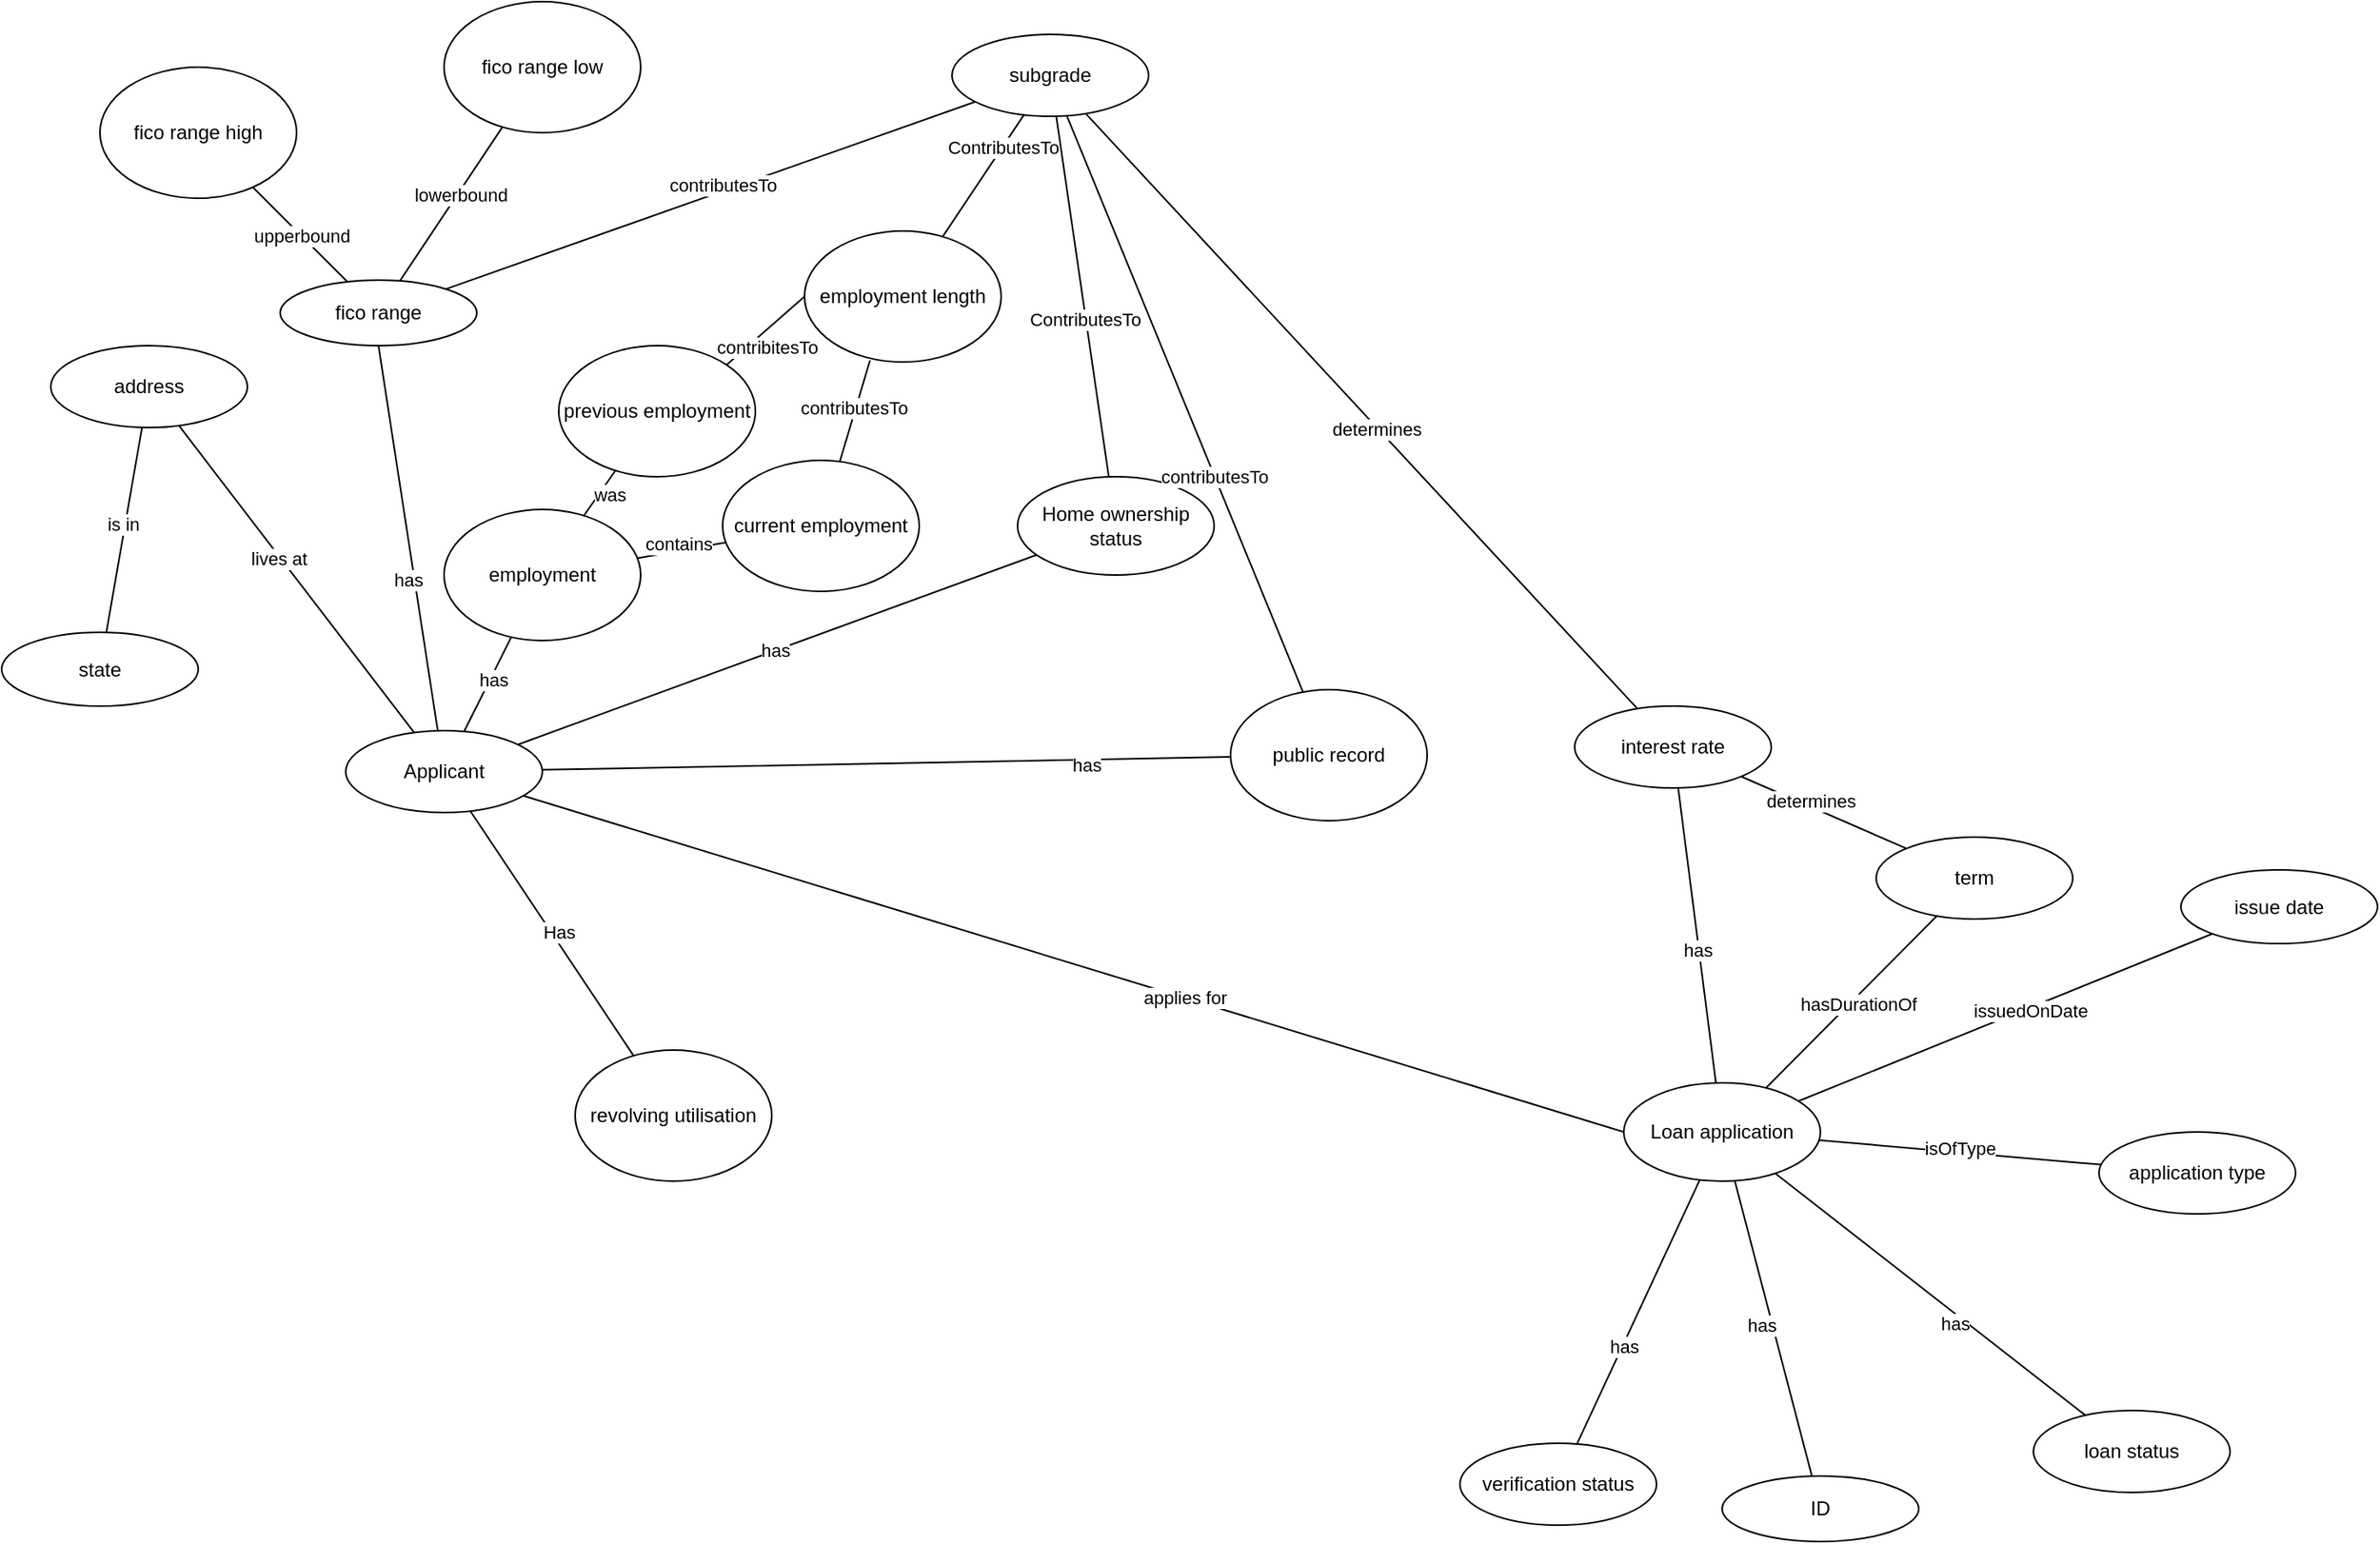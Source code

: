<mxfile version="28.2.5">
  <diagram name="Page-1" id="BEKBXkgYS-Szr7nj_fNi">
    <mxGraphModel dx="2199" dy="812" grid="1" gridSize="10" guides="1" tooltips="1" connect="1" arrows="1" fold="1" page="1" pageScale="1" pageWidth="827" pageHeight="1169" math="0" shadow="0">
      <root>
        <mxCell id="0" />
        <mxCell id="1" parent="0" />
        <mxCell id="r3qHsngbv2ko761q2VBx-1" value="Applicant" style="ellipse;whiteSpace=wrap;html=1;" vertex="1" parent="1">
          <mxGeometry x="-520" y="455" width="120" height="50" as="geometry" />
        </mxCell>
        <mxCell id="r3qHsngbv2ko761q2VBx-2" value="Loan application" style="ellipse;whiteSpace=wrap;html=1;" vertex="1" parent="1">
          <mxGeometry x="260" y="670" width="120" height="60" as="geometry" />
        </mxCell>
        <mxCell id="r3qHsngbv2ko761q2VBx-3" value="" style="endArrow=none;html=1;rounded=0;entryX=0;entryY=0.5;entryDx=0;entryDy=0;" edge="1" parent="1" source="r3qHsngbv2ko761q2VBx-1" target="r3qHsngbv2ko761q2VBx-2">
          <mxGeometry width="50" height="50" relative="1" as="geometry">
            <mxPoint x="390" y="440" as="sourcePoint" />
            <mxPoint x="440" y="390" as="targetPoint" />
          </mxGeometry>
        </mxCell>
        <mxCell id="r3qHsngbv2ko761q2VBx-4" value="applies for" style="edgeLabel;html=1;align=center;verticalAlign=middle;resizable=0;points=[];" vertex="1" connectable="0" parent="r3qHsngbv2ko761q2VBx-3">
          <mxGeometry x="0.2" relative="1" as="geometry">
            <mxPoint as="offset" />
          </mxGeometry>
        </mxCell>
        <mxCell id="r3qHsngbv2ko761q2VBx-5" value="Home ownership status" style="ellipse;whiteSpace=wrap;html=1;" vertex="1" parent="1">
          <mxGeometry x="-110" y="300" width="120" height="60" as="geometry" />
        </mxCell>
        <mxCell id="r3qHsngbv2ko761q2VBx-6" value="" style="endArrow=none;html=1;rounded=0;" edge="1" parent="1" source="r3qHsngbv2ko761q2VBx-5" target="r3qHsngbv2ko761q2VBx-1">
          <mxGeometry width="50" height="50" relative="1" as="geometry">
            <mxPoint x="260" y="430" as="sourcePoint" />
            <mxPoint x="440" y="390" as="targetPoint" />
          </mxGeometry>
        </mxCell>
        <mxCell id="r3qHsngbv2ko761q2VBx-7" value="has" style="edgeLabel;html=1;align=center;verticalAlign=middle;resizable=0;points=[];" vertex="1" connectable="0" parent="r3qHsngbv2ko761q2VBx-6">
          <mxGeometry x="0.008" relative="1" as="geometry">
            <mxPoint as="offset" />
          </mxGeometry>
        </mxCell>
        <mxCell id="r3qHsngbv2ko761q2VBx-8" value="&lt;div&gt;fico range&lt;/div&gt;" style="ellipse;whiteSpace=wrap;html=1;" vertex="1" parent="1">
          <mxGeometry x="-560" y="180" width="120" height="40" as="geometry" />
        </mxCell>
        <mxCell id="r3qHsngbv2ko761q2VBx-9" value="fico range low" style="ellipse;whiteSpace=wrap;html=1;" vertex="1" parent="1">
          <mxGeometry x="-460" y="10" width="120" height="80" as="geometry" />
        </mxCell>
        <mxCell id="r3qHsngbv2ko761q2VBx-10" value="&lt;div&gt;fico range high&lt;/div&gt;" style="ellipse;whiteSpace=wrap;html=1;" vertex="1" parent="1">
          <mxGeometry x="-670" y="50" width="120" height="80" as="geometry" />
        </mxCell>
        <mxCell id="r3qHsngbv2ko761q2VBx-11" value="&lt;div&gt;public record&lt;/div&gt;" style="ellipse;whiteSpace=wrap;html=1;" vertex="1" parent="1">
          <mxGeometry x="20" y="430" width="120" height="80" as="geometry" />
        </mxCell>
        <mxCell id="r3qHsngbv2ko761q2VBx-12" value="address" style="ellipse;whiteSpace=wrap;html=1;" vertex="1" parent="1">
          <mxGeometry x="-700" y="220" width="120" height="50" as="geometry" />
        </mxCell>
        <mxCell id="r3qHsngbv2ko761q2VBx-13" value="state" style="ellipse;whiteSpace=wrap;html=1;" vertex="1" parent="1">
          <mxGeometry x="-730" y="395" width="120" height="45" as="geometry" />
        </mxCell>
        <mxCell id="r3qHsngbv2ko761q2VBx-14" value="revolving utilisation" style="ellipse;whiteSpace=wrap;html=1;" vertex="1" parent="1">
          <mxGeometry x="-380" y="650" width="120" height="80" as="geometry" />
        </mxCell>
        <mxCell id="r3qHsngbv2ko761q2VBx-15" value="" style="endArrow=none;html=1;rounded=0;" edge="1" parent="1" source="r3qHsngbv2ko761q2VBx-12" target="r3qHsngbv2ko761q2VBx-13">
          <mxGeometry width="50" height="50" relative="1" as="geometry">
            <mxPoint x="390" y="440" as="sourcePoint" />
            <mxPoint x="440" y="390" as="targetPoint" />
          </mxGeometry>
        </mxCell>
        <mxCell id="r3qHsngbv2ko761q2VBx-16" value="is in" style="edgeLabel;html=1;align=center;verticalAlign=middle;resizable=0;points=[];" vertex="1" connectable="0" parent="r3qHsngbv2ko761q2VBx-15">
          <mxGeometry x="-0.055" y="-2" relative="1" as="geometry">
            <mxPoint as="offset" />
          </mxGeometry>
        </mxCell>
        <mxCell id="r3qHsngbv2ko761q2VBx-17" value="" style="endArrow=none;html=1;rounded=0;" edge="1" parent="1" source="r3qHsngbv2ko761q2VBx-12" target="r3qHsngbv2ko761q2VBx-1">
          <mxGeometry width="50" height="50" relative="1" as="geometry">
            <mxPoint x="390" y="440" as="sourcePoint" />
            <mxPoint x="440" y="390" as="targetPoint" />
          </mxGeometry>
        </mxCell>
        <mxCell id="r3qHsngbv2ko761q2VBx-18" value="lives at" style="edgeLabel;html=1;align=center;verticalAlign=middle;resizable=0;points=[];" vertex="1" connectable="0" parent="r3qHsngbv2ko761q2VBx-17">
          <mxGeometry x="-0.142" y="-1" relative="1" as="geometry">
            <mxPoint as="offset" />
          </mxGeometry>
        </mxCell>
        <mxCell id="r3qHsngbv2ko761q2VBx-19" value="" style="endArrow=none;html=1;rounded=0;" edge="1" parent="1" source="r3qHsngbv2ko761q2VBx-11" target="r3qHsngbv2ko761q2VBx-1">
          <mxGeometry width="50" height="50" relative="1" as="geometry">
            <mxPoint x="390" y="440" as="sourcePoint" />
            <mxPoint x="440" y="390" as="targetPoint" />
          </mxGeometry>
        </mxCell>
        <mxCell id="r3qHsngbv2ko761q2VBx-20" value="has" style="edgeLabel;html=1;align=center;verticalAlign=middle;resizable=0;points=[];" vertex="1" connectable="0" parent="r3qHsngbv2ko761q2VBx-19">
          <mxGeometry x="-0.578" y="3" relative="1" as="geometry">
            <mxPoint as="offset" />
          </mxGeometry>
        </mxCell>
        <mxCell id="r3qHsngbv2ko761q2VBx-21" value="employment" style="ellipse;whiteSpace=wrap;html=1;" vertex="1" parent="1">
          <mxGeometry x="-460" y="320" width="120" height="80" as="geometry" />
        </mxCell>
        <mxCell id="r3qHsngbv2ko761q2VBx-22" value="employment length" style="ellipse;whiteSpace=wrap;html=1;" vertex="1" parent="1">
          <mxGeometry x="-240" y="150" width="120" height="80" as="geometry" />
        </mxCell>
        <mxCell id="r3qHsngbv2ko761q2VBx-23" value="previous employment" style="ellipse;whiteSpace=wrap;html=1;" vertex="1" parent="1">
          <mxGeometry x="-390" y="220" width="120" height="80" as="geometry" />
        </mxCell>
        <mxCell id="r3qHsngbv2ko761q2VBx-24" value="current employment" style="ellipse;whiteSpace=wrap;html=1;" vertex="1" parent="1">
          <mxGeometry x="-290" y="290" width="120" height="80" as="geometry" />
        </mxCell>
        <mxCell id="r3qHsngbv2ko761q2VBx-25" value="" style="endArrow=none;html=1;rounded=0;" edge="1" parent="1" source="r3qHsngbv2ko761q2VBx-1" target="r3qHsngbv2ko761q2VBx-21">
          <mxGeometry width="50" height="50" relative="1" as="geometry">
            <mxPoint x="390" y="440" as="sourcePoint" />
            <mxPoint x="440" y="390" as="targetPoint" />
          </mxGeometry>
        </mxCell>
        <mxCell id="r3qHsngbv2ko761q2VBx-26" value="has" style="edgeLabel;html=1;align=center;verticalAlign=middle;resizable=0;points=[];" vertex="1" connectable="0" parent="r3qHsngbv2ko761q2VBx-25">
          <mxGeometry x="0.139" y="-1" relative="1" as="geometry">
            <mxPoint as="offset" />
          </mxGeometry>
        </mxCell>
        <mxCell id="r3qHsngbv2ko761q2VBx-27" value="" style="endArrow=none;html=1;rounded=0;" edge="1" parent="1" source="r3qHsngbv2ko761q2VBx-24" target="r3qHsngbv2ko761q2VBx-21">
          <mxGeometry width="50" height="50" relative="1" as="geometry">
            <mxPoint x="390" y="440" as="sourcePoint" />
            <mxPoint x="440" y="390" as="targetPoint" />
          </mxGeometry>
        </mxCell>
        <mxCell id="r3qHsngbv2ko761q2VBx-28" value="contains" style="edgeLabel;html=1;align=center;verticalAlign=middle;resizable=0;points=[];" vertex="1" connectable="0" parent="r3qHsngbv2ko761q2VBx-27">
          <mxGeometry x="0.065" y="-5" relative="1" as="geometry">
            <mxPoint as="offset" />
          </mxGeometry>
        </mxCell>
        <mxCell id="r3qHsngbv2ko761q2VBx-29" value="" style="endArrow=none;html=1;rounded=0;" edge="1" parent="1" source="r3qHsngbv2ko761q2VBx-23" target="r3qHsngbv2ko761q2VBx-21">
          <mxGeometry width="50" height="50" relative="1" as="geometry">
            <mxPoint x="390" y="440" as="sourcePoint" />
            <mxPoint x="440" y="390" as="targetPoint" />
          </mxGeometry>
        </mxCell>
        <mxCell id="r3qHsngbv2ko761q2VBx-30" value="was" style="edgeLabel;html=1;align=center;verticalAlign=middle;resizable=0;points=[];" vertex="1" connectable="0" parent="r3qHsngbv2ko761q2VBx-29">
          <mxGeometry x="-0.145" y="5" relative="1" as="geometry">
            <mxPoint as="offset" />
          </mxGeometry>
        </mxCell>
        <mxCell id="r3qHsngbv2ko761q2VBx-31" value="" style="endArrow=none;html=1;rounded=0;entryX=1;entryY=0;entryDx=0;entryDy=0;exitX=0;exitY=0.5;exitDx=0;exitDy=0;" edge="1" parent="1" source="r3qHsngbv2ko761q2VBx-22" target="r3qHsngbv2ko761q2VBx-23">
          <mxGeometry width="50" height="50" relative="1" as="geometry">
            <mxPoint x="130" y="440" as="sourcePoint" />
            <mxPoint x="180" y="390" as="targetPoint" />
          </mxGeometry>
        </mxCell>
        <mxCell id="r3qHsngbv2ko761q2VBx-32" value="contribitesTo" style="edgeLabel;html=1;align=center;verticalAlign=middle;resizable=0;points=[];" vertex="1" connectable="0" parent="r3qHsngbv2ko761q2VBx-31">
          <mxGeometry x="0.158" y="7" relative="1" as="geometry">
            <mxPoint y="1" as="offset" />
          </mxGeometry>
        </mxCell>
        <mxCell id="r3qHsngbv2ko761q2VBx-33" value="" style="endArrow=none;html=1;rounded=0;entryX=0.333;entryY=0.988;entryDx=0;entryDy=0;entryPerimeter=0;" edge="1" parent="1" source="r3qHsngbv2ko761q2VBx-24" target="r3qHsngbv2ko761q2VBx-22">
          <mxGeometry width="50" height="50" relative="1" as="geometry">
            <mxPoint x="130" y="440" as="sourcePoint" />
            <mxPoint x="180" y="390" as="targetPoint" />
          </mxGeometry>
        </mxCell>
        <mxCell id="r3qHsngbv2ko761q2VBx-34" value="contributesTo" style="edgeLabel;html=1;align=center;verticalAlign=middle;resizable=0;points=[];" vertex="1" connectable="0" parent="r3qHsngbv2ko761q2VBx-33">
          <mxGeometry x="0.062" y="2" relative="1" as="geometry">
            <mxPoint as="offset" />
          </mxGeometry>
        </mxCell>
        <mxCell id="r3qHsngbv2ko761q2VBx-35" value="" style="endArrow=none;html=1;rounded=0;" edge="1" parent="1" source="r3qHsngbv2ko761q2VBx-14" target="r3qHsngbv2ko761q2VBx-1">
          <mxGeometry width="50" height="50" relative="1" as="geometry">
            <mxPoint x="130" y="440" as="sourcePoint" />
            <mxPoint x="180" y="390" as="targetPoint" />
          </mxGeometry>
        </mxCell>
        <mxCell id="r3qHsngbv2ko761q2VBx-36" value="Has" style="edgeLabel;html=1;align=center;verticalAlign=middle;resizable=0;points=[];" vertex="1" connectable="0" parent="r3qHsngbv2ko761q2VBx-35">
          <mxGeometry x="-0.022" y="-4" relative="1" as="geometry">
            <mxPoint as="offset" />
          </mxGeometry>
        </mxCell>
        <mxCell id="r3qHsngbv2ko761q2VBx-37" value="&lt;div&gt;subgrade&lt;/div&gt;" style="ellipse;whiteSpace=wrap;html=1;" vertex="1" parent="1">
          <mxGeometry x="-150" y="30" width="120" height="50" as="geometry" />
        </mxCell>
        <mxCell id="r3qHsngbv2ko761q2VBx-38" value="interest rate" style="ellipse;whiteSpace=wrap;html=1;" vertex="1" parent="1">
          <mxGeometry x="230" y="440" width="120" height="50" as="geometry" />
        </mxCell>
        <mxCell id="r3qHsngbv2ko761q2VBx-39" value="term" style="ellipse;whiteSpace=wrap;html=1;" vertex="1" parent="1">
          <mxGeometry x="414" y="520" width="120" height="50" as="geometry" />
        </mxCell>
        <mxCell id="r3qHsngbv2ko761q2VBx-40" value="issue date" style="ellipse;whiteSpace=wrap;html=1;" vertex="1" parent="1">
          <mxGeometry x="600" y="540" width="120" height="45" as="geometry" />
        </mxCell>
        <mxCell id="r3qHsngbv2ko761q2VBx-41" value="ID" style="ellipse;whiteSpace=wrap;html=1;" vertex="1" parent="1">
          <mxGeometry x="320" y="910" width="120" height="40" as="geometry" />
        </mxCell>
        <mxCell id="r3qHsngbv2ko761q2VBx-42" value="loan status" style="ellipse;whiteSpace=wrap;html=1;" vertex="1" parent="1">
          <mxGeometry x="510" y="870" width="120" height="50" as="geometry" />
        </mxCell>
        <mxCell id="r3qHsngbv2ko761q2VBx-43" value="verification status" style="ellipse;whiteSpace=wrap;html=1;" vertex="1" parent="1">
          <mxGeometry x="160" y="890" width="120" height="50" as="geometry" />
        </mxCell>
        <mxCell id="r3qHsngbv2ko761q2VBx-44" value="application type" style="ellipse;whiteSpace=wrap;html=1;" vertex="1" parent="1">
          <mxGeometry x="550" y="700" width="120" height="50" as="geometry" />
        </mxCell>
        <mxCell id="r3qHsngbv2ko761q2VBx-45" value="" style="endArrow=none;html=1;rounded=0;" edge="1" parent="1" source="r3qHsngbv2ko761q2VBx-8" target="r3qHsngbv2ko761q2VBx-9">
          <mxGeometry width="50" height="50" relative="1" as="geometry">
            <mxPoint x="500" y="440" as="sourcePoint" />
            <mxPoint x="550" y="390" as="targetPoint" />
          </mxGeometry>
        </mxCell>
        <mxCell id="r3qHsngbv2ko761q2VBx-46" value="lowerbound" style="edgeLabel;html=1;align=center;verticalAlign=middle;resizable=0;points=[];" vertex="1" connectable="0" parent="r3qHsngbv2ko761q2VBx-45">
          <mxGeometry x="0.138" y="-1" relative="1" as="geometry">
            <mxPoint as="offset" />
          </mxGeometry>
        </mxCell>
        <mxCell id="r3qHsngbv2ko761q2VBx-47" value="" style="endArrow=none;html=1;rounded=0;" edge="1" parent="1" source="r3qHsngbv2ko761q2VBx-8" target="r3qHsngbv2ko761q2VBx-10">
          <mxGeometry width="50" height="50" relative="1" as="geometry">
            <mxPoint x="500" y="440" as="sourcePoint" />
            <mxPoint x="550" y="390" as="targetPoint" />
          </mxGeometry>
        </mxCell>
        <mxCell id="r3qHsngbv2ko761q2VBx-48" value="upperbound" style="edgeLabel;html=1;align=center;verticalAlign=middle;resizable=0;points=[];" vertex="1" connectable="0" parent="r3qHsngbv2ko761q2VBx-47">
          <mxGeometry x="-0.028" relative="1" as="geometry">
            <mxPoint as="offset" />
          </mxGeometry>
        </mxCell>
        <mxCell id="r3qHsngbv2ko761q2VBx-49" value="" style="endArrow=none;html=1;rounded=0;entryX=0.5;entryY=1;entryDx=0;entryDy=0;" edge="1" parent="1" source="r3qHsngbv2ko761q2VBx-1" target="r3qHsngbv2ko761q2VBx-8">
          <mxGeometry width="50" height="50" relative="1" as="geometry">
            <mxPoint x="500" y="440" as="sourcePoint" />
            <mxPoint x="550" y="390" as="targetPoint" />
          </mxGeometry>
        </mxCell>
        <mxCell id="r3qHsngbv2ko761q2VBx-50" value="has" style="edgeLabel;html=1;align=center;verticalAlign=middle;resizable=0;points=[];" vertex="1" connectable="0" parent="r3qHsngbv2ko761q2VBx-49">
          <mxGeometry x="-0.208" y="4" relative="1" as="geometry">
            <mxPoint as="offset" />
          </mxGeometry>
        </mxCell>
        <mxCell id="r3qHsngbv2ko761q2VBx-51" value="" style="endArrow=none;html=1;rounded=0;" edge="1" parent="1" source="r3qHsngbv2ko761q2VBx-37" target="r3qHsngbv2ko761q2VBx-8">
          <mxGeometry width="50" height="50" relative="1" as="geometry">
            <mxPoint x="500" y="440" as="sourcePoint" />
            <mxPoint x="550" y="390" as="targetPoint" />
          </mxGeometry>
        </mxCell>
        <mxCell id="r3qHsngbv2ko761q2VBx-53" value="contributesTo" style="edgeLabel;html=1;align=center;verticalAlign=middle;resizable=0;points=[];" vertex="1" connectable="0" parent="r3qHsngbv2ko761q2VBx-51">
          <mxGeometry x="-0.048" y="-3" relative="1" as="geometry">
            <mxPoint y="-1" as="offset" />
          </mxGeometry>
        </mxCell>
        <mxCell id="r3qHsngbv2ko761q2VBx-54" value="" style="endArrow=none;html=1;rounded=0;" edge="1" parent="1" source="r3qHsngbv2ko761q2VBx-5" target="r3qHsngbv2ko761q2VBx-37">
          <mxGeometry width="50" height="50" relative="1" as="geometry">
            <mxPoint x="270" y="440" as="sourcePoint" />
            <mxPoint x="320" y="390" as="targetPoint" />
          </mxGeometry>
        </mxCell>
        <mxCell id="r3qHsngbv2ko761q2VBx-55" value="ContributesTo" style="edgeLabel;html=1;align=center;verticalAlign=middle;resizable=0;points=[];" vertex="1" connectable="0" parent="r3qHsngbv2ko761q2VBx-54">
          <mxGeometry x="-0.126" y="1" relative="1" as="geometry">
            <mxPoint as="offset" />
          </mxGeometry>
        </mxCell>
        <mxCell id="r3qHsngbv2ko761q2VBx-56" value="" style="endArrow=none;html=1;rounded=0;" edge="1" parent="1" source="r3qHsngbv2ko761q2VBx-22" target="r3qHsngbv2ko761q2VBx-37">
          <mxGeometry width="50" height="50" relative="1" as="geometry">
            <mxPoint x="270" y="440" as="sourcePoint" />
            <mxPoint x="320" y="390" as="targetPoint" />
          </mxGeometry>
        </mxCell>
        <mxCell id="r3qHsngbv2ko761q2VBx-57" value="ContributesTo" style="edgeLabel;html=1;align=center;verticalAlign=middle;resizable=0;points=[];" vertex="1" connectable="0" parent="r3qHsngbv2ko761q2VBx-56">
          <mxGeometry x="0.487" y="-1" relative="1" as="geometry">
            <mxPoint x="-1" as="offset" />
          </mxGeometry>
        </mxCell>
        <mxCell id="r3qHsngbv2ko761q2VBx-58" value="" style="endArrow=none;html=1;rounded=0;" edge="1" parent="1" source="r3qHsngbv2ko761q2VBx-37" target="r3qHsngbv2ko761q2VBx-38">
          <mxGeometry width="50" height="50" relative="1" as="geometry">
            <mxPoint x="270" y="440" as="sourcePoint" />
            <mxPoint x="320" y="390" as="targetPoint" />
          </mxGeometry>
        </mxCell>
        <mxCell id="r3qHsngbv2ko761q2VBx-59" value="determines" style="edgeLabel;html=1;align=center;verticalAlign=middle;resizable=0;points=[];" vertex="1" connectable="0" parent="r3qHsngbv2ko761q2VBx-58">
          <mxGeometry x="0.054" y="-1" relative="1" as="geometry">
            <mxPoint as="offset" />
          </mxGeometry>
        </mxCell>
        <mxCell id="r3qHsngbv2ko761q2VBx-60" value="" style="endArrow=none;html=1;rounded=0;" edge="1" parent="1" source="r3qHsngbv2ko761q2VBx-11" target="r3qHsngbv2ko761q2VBx-37">
          <mxGeometry width="50" height="50" relative="1" as="geometry">
            <mxPoint x="590" y="440" as="sourcePoint" />
            <mxPoint x="320" y="390" as="targetPoint" />
          </mxGeometry>
        </mxCell>
        <mxCell id="r3qHsngbv2ko761q2VBx-61" value="contributesTo" style="edgeLabel;html=1;align=center;verticalAlign=middle;resizable=0;points=[];" vertex="1" connectable="0" parent="r3qHsngbv2ko761q2VBx-60">
          <mxGeometry x="-0.253" y="1" relative="1" as="geometry">
            <mxPoint y="-1" as="offset" />
          </mxGeometry>
        </mxCell>
        <mxCell id="r3qHsngbv2ko761q2VBx-62" value="" style="endArrow=none;html=1;rounded=0;" edge="1" parent="1" source="r3qHsngbv2ko761q2VBx-38" target="r3qHsngbv2ko761q2VBx-39">
          <mxGeometry width="50" height="50" relative="1" as="geometry">
            <mxPoint x="270" y="440" as="sourcePoint" />
            <mxPoint x="320" y="390" as="targetPoint" />
          </mxGeometry>
        </mxCell>
        <mxCell id="r3qHsngbv2ko761q2VBx-63" value="determines" style="edgeLabel;html=1;align=center;verticalAlign=middle;resizable=0;points=[];" vertex="1" connectable="0" parent="r3qHsngbv2ko761q2VBx-62">
          <mxGeometry x="-0.183" y="3" relative="1" as="geometry">
            <mxPoint as="offset" />
          </mxGeometry>
        </mxCell>
        <mxCell id="r3qHsngbv2ko761q2VBx-64" value="" style="endArrow=none;html=1;rounded=0;" edge="1" parent="1" source="r3qHsngbv2ko761q2VBx-2" target="r3qHsngbv2ko761q2VBx-41">
          <mxGeometry width="50" height="50" relative="1" as="geometry">
            <mxPoint x="450" y="540" as="sourcePoint" />
            <mxPoint x="500" y="490" as="targetPoint" />
          </mxGeometry>
        </mxCell>
        <mxCell id="r3qHsngbv2ko761q2VBx-65" value="has" style="edgeLabel;html=1;align=center;verticalAlign=middle;resizable=0;points=[];" vertex="1" connectable="0" parent="r3qHsngbv2ko761q2VBx-64">
          <mxGeometry x="-0.039" y="-7" relative="1" as="geometry">
            <mxPoint as="offset" />
          </mxGeometry>
        </mxCell>
        <mxCell id="r3qHsngbv2ko761q2VBx-66" value="" style="endArrow=none;html=1;rounded=0;" edge="1" parent="1" source="r3qHsngbv2ko761q2VBx-2" target="r3qHsngbv2ko761q2VBx-42">
          <mxGeometry width="50" height="50" relative="1" as="geometry">
            <mxPoint x="450" y="540" as="sourcePoint" />
            <mxPoint x="500" y="490" as="targetPoint" />
          </mxGeometry>
        </mxCell>
        <mxCell id="r3qHsngbv2ko761q2VBx-67" value="has" style="edgeLabel;html=1;align=center;verticalAlign=middle;resizable=0;points=[];" vertex="1" connectable="0" parent="r3qHsngbv2ko761q2VBx-66">
          <mxGeometry x="0.181" y="-4" relative="1" as="geometry">
            <mxPoint y="1" as="offset" />
          </mxGeometry>
        </mxCell>
        <mxCell id="r3qHsngbv2ko761q2VBx-68" value="" style="endArrow=none;html=1;rounded=0;" edge="1" parent="1" source="r3qHsngbv2ko761q2VBx-2" target="r3qHsngbv2ko761q2VBx-44">
          <mxGeometry width="50" height="50" relative="1" as="geometry">
            <mxPoint x="450" y="540" as="sourcePoint" />
            <mxPoint x="500" y="490" as="targetPoint" />
          </mxGeometry>
        </mxCell>
        <mxCell id="r3qHsngbv2ko761q2VBx-69" value="isOfType" style="edgeLabel;html=1;align=center;verticalAlign=middle;resizable=0;points=[];" vertex="1" connectable="0" parent="r3qHsngbv2ko761q2VBx-68">
          <mxGeometry x="-0.005" y="3" relative="1" as="geometry">
            <mxPoint as="offset" />
          </mxGeometry>
        </mxCell>
        <mxCell id="r3qHsngbv2ko761q2VBx-70" value="" style="endArrow=none;html=1;rounded=0;" edge="1" parent="1" source="r3qHsngbv2ko761q2VBx-2" target="r3qHsngbv2ko761q2VBx-43">
          <mxGeometry width="50" height="50" relative="1" as="geometry">
            <mxPoint x="450" y="540" as="sourcePoint" />
            <mxPoint x="500" y="490" as="targetPoint" />
          </mxGeometry>
        </mxCell>
        <mxCell id="r3qHsngbv2ko761q2VBx-71" value="has" style="edgeLabel;html=1;align=center;verticalAlign=middle;resizable=0;points=[];" vertex="1" connectable="0" parent="r3qHsngbv2ko761q2VBx-70">
          <mxGeometry x="0.259" y="1" relative="1" as="geometry">
            <mxPoint as="offset" />
          </mxGeometry>
        </mxCell>
        <mxCell id="r3qHsngbv2ko761q2VBx-72" value="" style="endArrow=none;html=1;rounded=0;" edge="1" parent="1" source="r3qHsngbv2ko761q2VBx-2" target="r3qHsngbv2ko761q2VBx-40">
          <mxGeometry width="50" height="50" relative="1" as="geometry">
            <mxPoint x="450" y="430" as="sourcePoint" />
            <mxPoint x="500" y="380" as="targetPoint" />
          </mxGeometry>
        </mxCell>
        <mxCell id="r3qHsngbv2ko761q2VBx-73" value="issuedOnDate" style="edgeLabel;html=1;align=center;verticalAlign=middle;resizable=0;points=[];" vertex="1" connectable="0" parent="r3qHsngbv2ko761q2VBx-72">
          <mxGeometry x="0.114" y="-2" relative="1" as="geometry">
            <mxPoint as="offset" />
          </mxGeometry>
        </mxCell>
        <mxCell id="r3qHsngbv2ko761q2VBx-74" value="" style="endArrow=none;html=1;rounded=0;" edge="1" parent="1" source="r3qHsngbv2ko761q2VBx-2" target="r3qHsngbv2ko761q2VBx-39">
          <mxGeometry width="50" height="50" relative="1" as="geometry">
            <mxPoint x="450" y="430" as="sourcePoint" />
            <mxPoint x="500" y="380" as="targetPoint" />
          </mxGeometry>
        </mxCell>
        <mxCell id="r3qHsngbv2ko761q2VBx-75" value="hasDurationOf" style="edgeLabel;html=1;align=center;verticalAlign=middle;resizable=0;points=[];" vertex="1" connectable="0" parent="r3qHsngbv2ko761q2VBx-74">
          <mxGeometry x="0.025" y="-4" relative="1" as="geometry">
            <mxPoint as="offset" />
          </mxGeometry>
        </mxCell>
        <mxCell id="r3qHsngbv2ko761q2VBx-76" value="" style="endArrow=none;html=1;rounded=0;" edge="1" parent="1" source="r3qHsngbv2ko761q2VBx-2" target="r3qHsngbv2ko761q2VBx-38">
          <mxGeometry width="50" height="50" relative="1" as="geometry">
            <mxPoint x="450" y="600" as="sourcePoint" />
            <mxPoint x="500" y="550" as="targetPoint" />
          </mxGeometry>
        </mxCell>
        <mxCell id="r3qHsngbv2ko761q2VBx-77" value="has" style="edgeLabel;html=1;align=center;verticalAlign=middle;resizable=0;points=[];" vertex="1" connectable="0" parent="r3qHsngbv2ko761q2VBx-76">
          <mxGeometry x="-0.099" y="1" relative="1" as="geometry">
            <mxPoint as="offset" />
          </mxGeometry>
        </mxCell>
      </root>
    </mxGraphModel>
  </diagram>
</mxfile>
